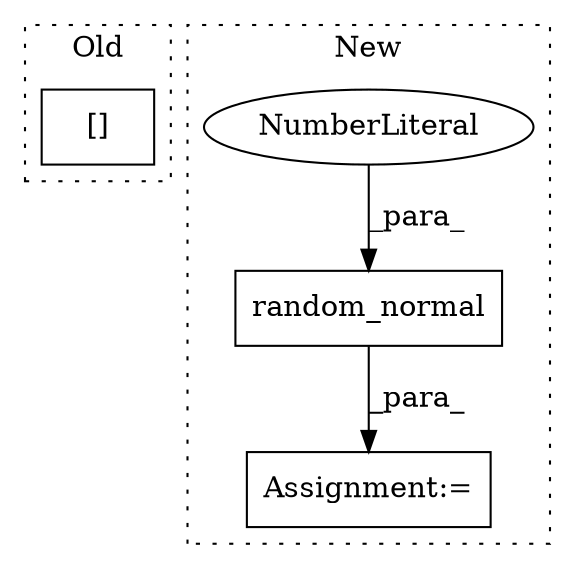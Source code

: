digraph G {
subgraph cluster0 {
1 [label="[]" a="2" s="2497,2518" l="18,1" shape="box"];
label = "Old";
style="dotted";
}
subgraph cluster1 {
2 [label="random_normal" a="32" s="6387,6418" l="14,1" shape="box"];
3 [label="Assignment:=" a="7" s="6375" l="1" shape="box"];
4 [label="NumberLiteral" a="34" s="6413" l="1" shape="ellipse"];
label = "New";
style="dotted";
}
2 -> 3 [label="_para_"];
4 -> 2 [label="_para_"];
}